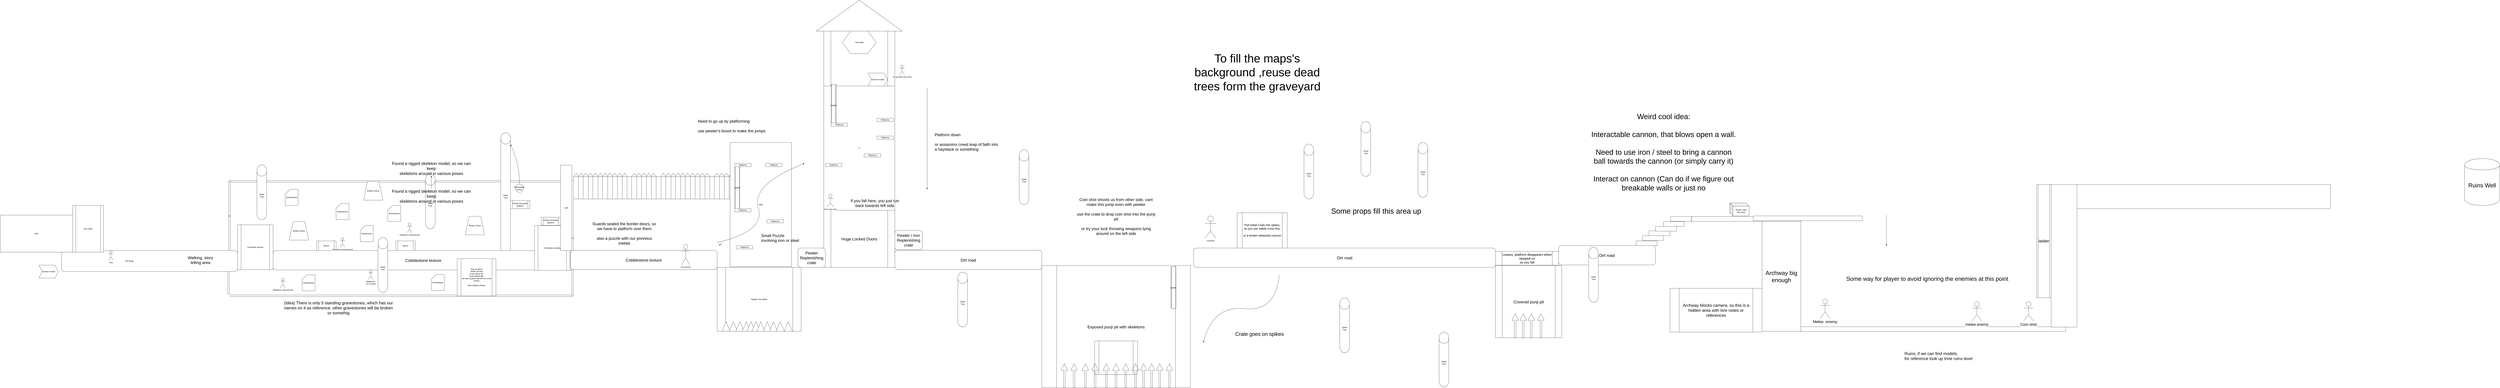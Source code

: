 <mxfile version="12.2.2" type="device" pages="1"><diagram id="YgeTh0hTkdAnpF0geM6E" name="Page-1"><mxGraphModel dx="7503" dy="5603" grid="1" gridSize="10" guides="1" tooltips="1" connect="1" arrows="1" fold="1" page="1" pageScale="1" pageWidth="850" pageHeight="650" math="0" shadow="0"><root><mxCell id="0"/><mxCell id="1" parent="0"/><mxCell id="dnx9Xi0eSsS0xIWIxUIO-264" value="&lt;font style=&quot;font-size: 25px&quot;&gt;Exposed punji pit with skeletons&lt;/font&gt;" style="shape=process;whiteSpace=wrap;html=1;backgroundOutline=1;" parent="1" vertex="1"><mxGeometry x="5880" y="283" width="920" height="757" as="geometry"/></mxCell><mxCell id="dnx9Xi0eSsS0xIWIxUIO-297" value="" style="shape=process;whiteSpace=wrap;html=1;backgroundOutline=1;" parent="1" vertex="1"><mxGeometry x="6207" y="750" width="266" height="208" as="geometry"/></mxCell><mxCell id="dnx9Xi0eSsS0xIWIxUIO-59" value="" style="rounded=0;whiteSpace=wrap;html=1;rotation=90;" parent="1" vertex="1"><mxGeometry x="1908" y="-1302" width="10" height="2125" as="geometry"/></mxCell><mxCell id="dnx9Xi0eSsS0xIWIxUIO-90" value="Dead&lt;br&gt;Tree" style="shape=cylinder;whiteSpace=wrap;html=1;boundedLbl=1;backgroundOutline=1;" parent="1" vertex="1"><mxGeometry x="2530" y="-540" width="60" height="750" as="geometry"/></mxCell><mxCell id="dnx9Xi0eSsS0xIWIxUIO-55" value="" style="rounded=1;whiteSpace=wrap;html=1;" parent="1" vertex="1"><mxGeometry x="-190" y="190" width="1090" height="130" as="geometry"/></mxCell><mxCell id="dnx9Xi0eSsS0xIWIxUIO-3" value="" style="group" parent="1" vertex="1" connectable="0"><mxGeometry x="2980" y="-290" width="32" height="160" as="geometry"/></mxCell><mxCell id="dnx9Xi0eSsS0xIWIxUIO-2" value="" style="rhombus;whiteSpace=wrap;html=1;" parent="dnx9Xi0eSsS0xIWIxUIO-3" vertex="1"><mxGeometry width="32" height="42.667" as="geometry"/></mxCell><mxCell id="dnx9Xi0eSsS0xIWIxUIO-1" value="" style="rounded=0;whiteSpace=wrap;html=1;" parent="dnx9Xi0eSsS0xIWIxUIO-3" vertex="1"><mxGeometry y="21.333" width="32" height="138.667" as="geometry"/></mxCell><mxCell id="dnx9Xi0eSsS0xIWIxUIO-6" value="City Gates" style="shape=process;whiteSpace=wrap;html=1;backgroundOutline=1;" parent="1" vertex="1"><mxGeometry x="-121" y="-90" width="191" height="290" as="geometry"/></mxCell><mxCell id="dnx9Xi0eSsS0xIWIxUIO-7" value="Wall" style="rounded=0;whiteSpace=wrap;html=1;" parent="1" vertex="1"><mxGeometry x="-570" y="-30" width="449" height="230" as="geometry"/></mxCell><mxCell id="dnx9Xi0eSsS0xIWIxUIO-8" value="Dirt Road" style="text;html=1;strokeColor=none;fillColor=none;align=center;verticalAlign=middle;whiteSpace=wrap;rounded=0;" parent="1" vertex="1"><mxGeometry x="170" y="220" width="120" height="70" as="geometry"/></mxCell><mxCell id="dnx9Xi0eSsS0xIWIxUIO-4" value="Jora&lt;br&gt;" style="shape=umlActor;verticalLabelPosition=bottom;labelBackgroundColor=#ffffff;verticalAlign=top;html=1;outlineConnect=0;" parent="1" vertex="1"><mxGeometry x="100" y="190" width="30" height="60" as="geometry"/></mxCell><mxCell id="dnx9Xi0eSsS0xIWIxUIO-54" value="Cannon model" style="shape=step;perimeter=stepPerimeter;whiteSpace=wrap;html=1;fixedSize=1;" parent="1" vertex="1"><mxGeometry x="-330" y="280" width="120" height="80" as="geometry"/></mxCell><mxCell id="dnx9Xi0eSsS0xIWIxUIO-56" value="&lt;font style=&quot;font-size: 25px&quot;&gt;Walking, story telling area&lt;/font&gt;" style="text;html=1;strokeColor=none;fillColor=none;align=center;verticalAlign=middle;whiteSpace=wrap;rounded=0;" parent="1" vertex="1"><mxGeometry x="580" y="135" width="180" height="225" as="geometry"/></mxCell><mxCell id="dnx9Xi0eSsS0xIWIxUIO-57" value="Cementary arcway" style="shape=process;whiteSpace=wrap;html=1;backgroundOutline=1;" parent="1" vertex="1"><mxGeometry x="900" y="30" width="220" height="278" as="geometry"/></mxCell><mxCell id="dnx9Xi0eSsS0xIWIxUIO-58" value="" style="rounded=0;whiteSpace=wrap;html=1;" parent="1" vertex="1"><mxGeometry x="840" y="320" width="10" height="140" as="geometry"/></mxCell><mxCell id="dnx9Xi0eSsS0xIWIxUIO-63" value="w" style="rounded=0;whiteSpace=wrap;html=1;" parent="1" vertex="1"><mxGeometry x="845" y="-240" width="10" height="430" as="geometry"/></mxCell><mxCell id="dnx9Xi0eSsS0xIWIxUIO-64" value="" style="rounded=0;whiteSpace=wrap;html=1;rotation=90;" parent="1" vertex="1"><mxGeometry x="1910" y="-589" width="10" height="2118" as="geometry"/></mxCell><mxCell id="dnx9Xi0eSsS0xIWIxUIO-65" value="Gravestones" style="shape=card;whiteSpace=wrap;html=1;" parent="1" vertex="1"><mxGeometry x="1195" y="-190" width="80" height="100" as="geometry"/></mxCell><mxCell id="dnx9Xi0eSsS0xIWIxUIO-66" value="&lt;font style=&quot;font-size: 25px&quot;&gt;Cobblestone texture&lt;/font&gt;" style="rounded=1;whiteSpace=wrap;html=1;" parent="1" vertex="1"><mxGeometry x="1120" y="190" width="1860" height="120" as="geometry"/></mxCell><mxCell id="dnx9Xi0eSsS0xIWIxUIO-67" value="Gravestones" style="shape=card;whiteSpace=wrap;html=1;" parent="1" vertex="1"><mxGeometry x="1510" y="-101.5" width="80" height="100" as="geometry"/></mxCell><mxCell id="dnx9Xi0eSsS0xIWIxUIO-68" value="Gravestones" style="shape=card;whiteSpace=wrap;html=1;" parent="1" vertex="1"><mxGeometry x="1830" y="-90" width="80" height="100" as="geometry"/></mxCell><mxCell id="dnx9Xi0eSsS0xIWIxUIO-69" value="Gravestones" style="shape=card;whiteSpace=wrap;html=1;" parent="1" vertex="1"><mxGeometry x="1660" y="35" width="80" height="100" as="geometry"/></mxCell><mxCell id="dnx9Xi0eSsS0xIWIxUIO-70" value="Gravestones" style="shape=card;whiteSpace=wrap;html=1;" parent="1" vertex="1"><mxGeometry x="2100" y="338" width="80" height="100" as="geometry"/></mxCell><mxCell id="dnx9Xi0eSsS0xIWIxUIO-71" value="Gravestones" style="shape=card;whiteSpace=wrap;html=1;" parent="1" vertex="1"><mxGeometry x="1300" y="340" width="80" height="100" as="geometry"/></mxCell><mxCell id="dnx9Xi0eSsS0xIWIxUIO-72" value="&lt;font style=&quot;font-size: 26px&quot;&gt;(Idea) There is only 5 standing gravestones, which has our names on it as reference, other gravestones will be broken or somethig&lt;br&gt;&lt;/font&gt;" style="text;html=1;strokeColor=none;fillColor=none;align=center;verticalAlign=middle;whiteSpace=wrap;rounded=0;" parent="1" vertex="1"><mxGeometry x="1180" y="470" width="690" height="150" as="geometry"/></mxCell><mxCell id="dnx9Xi0eSsS0xIWIxUIO-73" value="Broken Grave" style="shape=trapezoid;perimeter=trapezoidPerimeter;whiteSpace=wrap;html=1;" parent="1" vertex="1"><mxGeometry x="1220" y="10" width="120" height="115" as="geometry"/></mxCell><mxCell id="dnx9Xi0eSsS0xIWIxUIO-74" value="Broken Grave" style="shape=trapezoid;perimeter=trapezoidPerimeter;whiteSpace=wrap;html=1;" parent="1" vertex="1"><mxGeometry x="1680" y="-237.5" width="120" height="115" as="geometry"/></mxCell><mxCell id="dnx9Xi0eSsS0xIWIxUIO-75" value="Bench" style="shape=process;whiteSpace=wrap;html=1;backgroundOutline=1;" parent="1" vertex="1"><mxGeometry x="1880" y="130" width="120" height="60" as="geometry"/></mxCell><mxCell id="dnx9Xi0eSsS0xIWIxUIO-76" value="Bench" style="shape=process;whiteSpace=wrap;html=1;backgroundOutline=1;" parent="1" vertex="1"><mxGeometry x="1390" y="130" width="120" height="60" as="geometry"/></mxCell><mxCell id="dnx9Xi0eSsS0xIWIxUIO-77" value="Skeletons Lying around" style="shape=umlActor;verticalLabelPosition=bottom;labelBackgroundColor=#ffffff;verticalAlign=top;html=1;outlineConnect=0;" parent="1" vertex="1"><mxGeometry x="1165" y="360" width="30" height="60" as="geometry"/></mxCell><mxCell id="dnx9Xi0eSsS0xIWIxUIO-79" value="Skeletons&amp;nbsp;&lt;br&gt;on a noose" style="shape=umlActor;verticalLabelPosition=bottom;labelBackgroundColor=#ffffff;verticalAlign=top;html=1;outlineConnect=0;" parent="1" vertex="1"><mxGeometry x="1710" y="308" width="30" height="60" as="geometry"/></mxCell><mxCell id="dnx9Xi0eSsS0xIWIxUIO-80" value="Skeletons Lying around" style="shape=umlActor;verticalLabelPosition=bottom;labelBackgroundColor=#ffffff;verticalAlign=top;html=1;outlineConnect=0;" parent="1" vertex="1"><mxGeometry x="1535" y="109" width="30" height="60" as="geometry"/></mxCell><mxCell id="dnx9Xi0eSsS0xIWIxUIO-81" value="Skeletons Lying around" style="shape=umlActor;verticalLabelPosition=bottom;labelBackgroundColor=#ffffff;verticalAlign=top;html=1;outlineConnect=0;" parent="1" vertex="1"><mxGeometry x="1950" y="18.5" width="30" height="60" as="geometry"/></mxCell><mxCell id="dnx9Xi0eSsS0xIWIxUIO-83" value="Dead&lt;br&gt;Tree" style="shape=cylinder;whiteSpace=wrap;html=1;boundedLbl=1;backgroundOutline=1;" parent="1" vertex="1"><mxGeometry x="1020" y="-341.5" width="60" height="340" as="geometry"/></mxCell><mxCell id="dnx9Xi0eSsS0xIWIxUIO-84" value="Dead&lt;br&gt;Tree" style="shape=cylinder;whiteSpace=wrap;html=1;boundedLbl=1;backgroundOutline=1;" parent="1" vertex="1"><mxGeometry x="1770" y="109" width="60" height="340" as="geometry"/></mxCell><mxCell id="dnx9Xi0eSsS0xIWIxUIO-85" value="Dead&lt;br&gt;Tree" style="shape=cylinder;whiteSpace=wrap;html=1;boundedLbl=1;backgroundOutline=1;" parent="1" vertex="1"><mxGeometry x="2063.5" y="-285" width="60" height="340" as="geometry"/></mxCell><mxCell id="Bvw6SSPPr2dOOr_1kMbz-6" value="" style="edgeStyle=orthogonalEdgeStyle;rounded=0;orthogonalLoop=1;jettySize=auto;html=1;" edge="1" parent="1" source="dnx9Xi0eSsS0xIWIxUIO-82" target="Bvw6SSPPr2dOOr_1kMbz-5"><mxGeometry relative="1" as="geometry"/></mxCell><mxCell id="dnx9Xi0eSsS0xIWIxUIO-82" value="&lt;font style=&quot;font-size: 26px&quot;&gt;Found a rigged skeleton model, so we can keep&lt;br&gt;skeletons around in various poses&lt;br&gt;&lt;/font&gt;" style="text;html=1;strokeColor=none;fillColor=none;align=center;verticalAlign=middle;whiteSpace=wrap;rounded=0;" parent="1" vertex="1"><mxGeometry x="1830" y="-193.5" width="540" height="92" as="geometry"/></mxCell><mxCell id="Bvw6SSPPr2dOOr_1kMbz-5" value="&lt;font style=&quot;font-size: 26px&quot;&gt;Found a rigged skeleton model, so we can keep&lt;br&gt;skeletons around in various poses&lt;br&gt;&lt;/font&gt;" style="text;html=1;strokeColor=none;fillColor=none;align=center;verticalAlign=middle;whiteSpace=wrap;rounded=0;" vertex="1" parent="1"><mxGeometry x="1830" y="-365.5" width="540" height="92" as="geometry"/></mxCell><mxCell id="dnx9Xi0eSsS0xIWIxUIO-88" value="Dug up grave&lt;br&gt;where we find&lt;br&gt;a note about the&amp;nbsp;&lt;br&gt;punji (spike) pits&lt;br&gt;the town guards had left out in the woods&lt;br&gt;&lt;br&gt;Also Obtains Pewter" style="shape=process;whiteSpace=wrap;html=1;backgroundOutline=1;" parent="1" vertex="1"><mxGeometry x="2260" y="240" width="240" height="230" as="geometry"/></mxCell><mxCell id="dnx9Xi0eSsS0xIWIxUIO-89" value="Broken Grave" style="shape=trapezoid;perimeter=trapezoidPerimeter;whiteSpace=wrap;html=1;" parent="1" vertex="1"><mxGeometry x="2310" y="-22.5" width="120" height="115" as="geometry"/></mxCell><mxCell id="dnx9Xi0eSsS0xIWIxUIO-91" value="Cementary archway" style="shape=process;whiteSpace=wrap;html=1;backgroundOutline=1;" parent="1" vertex="1"><mxGeometry x="2739" y="35" width="220" height="278" as="geometry"/></mxCell><mxCell id="dnx9Xi0eSsS0xIWIxUIO-92" value="w" style="rounded=0;whiteSpace=wrap;html=1;" parent="1" vertex="1"><mxGeometry x="2970" y="-245" width="10" height="715" as="geometry"/></mxCell><mxCell id="dnx9Xi0eSsS0xIWIxUIO-93" value="&lt;font style=&quot;font-size: 25px&quot;&gt;Cobblestone texture&lt;/font&gt;" style="rounded=1;whiteSpace=wrap;html=1;" parent="1" vertex="1"><mxGeometry x="2960" y="188" width="910" height="120" as="geometry"/></mxCell><mxCell id="dnx9Xi0eSsS0xIWIxUIO-94" value="&lt;font style=&quot;font-size: 25px&quot;&gt;Guards sealed the border doors, so we have to platform over them&lt;br&gt;&lt;br&gt;also a puzzle with our previous metals&lt;br&gt;&lt;/font&gt;" style="text;html=1;strokeColor=none;fillColor=none;align=center;verticalAlign=middle;whiteSpace=wrap;rounded=0;" parent="1" vertex="1"><mxGeometry x="3090" y="-35" width="410" height="235" as="geometry"/></mxCell><mxCell id="dnx9Xi0eSsS0xIWIxUIO-95" value="" style="group" parent="1" vertex="1" connectable="0"><mxGeometry x="3010" y="-290" width="32" height="160" as="geometry"/></mxCell><mxCell id="dnx9Xi0eSsS0xIWIxUIO-96" value="" style="rhombus;whiteSpace=wrap;html=1;" parent="dnx9Xi0eSsS0xIWIxUIO-95" vertex="1"><mxGeometry width="32" height="42.667" as="geometry"/></mxCell><mxCell id="dnx9Xi0eSsS0xIWIxUIO-97" value="" style="rounded=0;whiteSpace=wrap;html=1;" parent="dnx9Xi0eSsS0xIWIxUIO-95" vertex="1"><mxGeometry y="21.333" width="32" height="138.667" as="geometry"/></mxCell><mxCell id="dnx9Xi0eSsS0xIWIxUIO-98" value="" style="group" parent="1" vertex="1" connectable="0"><mxGeometry x="3070" y="-290" width="32" height="160" as="geometry"/></mxCell><mxCell id="dnx9Xi0eSsS0xIWIxUIO-99" value="" style="rhombus;whiteSpace=wrap;html=1;" parent="dnx9Xi0eSsS0xIWIxUIO-98" vertex="1"><mxGeometry width="32" height="42.667" as="geometry"/></mxCell><mxCell id="dnx9Xi0eSsS0xIWIxUIO-100" value="" style="rounded=0;whiteSpace=wrap;html=1;" parent="dnx9Xi0eSsS0xIWIxUIO-98" vertex="1"><mxGeometry y="21.333" width="32" height="138.667" as="geometry"/></mxCell><mxCell id="dnx9Xi0eSsS0xIWIxUIO-101" value="" style="group" parent="1" vertex="1" connectable="0"><mxGeometry x="3040" y="-290" width="32" height="160" as="geometry"/></mxCell><mxCell id="dnx9Xi0eSsS0xIWIxUIO-102" value="" style="rhombus;whiteSpace=wrap;html=1;" parent="dnx9Xi0eSsS0xIWIxUIO-101" vertex="1"><mxGeometry width="32" height="42.667" as="geometry"/></mxCell><mxCell id="dnx9Xi0eSsS0xIWIxUIO-103" value="" style="rounded=0;whiteSpace=wrap;html=1;" parent="dnx9Xi0eSsS0xIWIxUIO-101" vertex="1"><mxGeometry y="21.333" width="32" height="138.667" as="geometry"/></mxCell><mxCell id="dnx9Xi0eSsS0xIWIxUIO-104" value="" style="group" parent="1" vertex="1" connectable="0"><mxGeometry x="3130" y="-290" width="32" height="160" as="geometry"/></mxCell><mxCell id="dnx9Xi0eSsS0xIWIxUIO-105" value="" style="rhombus;whiteSpace=wrap;html=1;" parent="dnx9Xi0eSsS0xIWIxUIO-104" vertex="1"><mxGeometry width="32" height="42.667" as="geometry"/></mxCell><mxCell id="dnx9Xi0eSsS0xIWIxUIO-106" value="" style="rounded=0;whiteSpace=wrap;html=1;" parent="dnx9Xi0eSsS0xIWIxUIO-104" vertex="1"><mxGeometry y="21.333" width="32" height="138.667" as="geometry"/></mxCell><mxCell id="dnx9Xi0eSsS0xIWIxUIO-110" value="" style="rounded=0;whiteSpace=wrap;html=1;" parent="dnx9Xi0eSsS0xIWIxUIO-104" vertex="1"><mxGeometry x="180" y="21.333" width="32" height="138.667" as="geometry"/></mxCell><mxCell id="dnx9Xi0eSsS0xIWIxUIO-126" value="" style="rounded=0;whiteSpace=wrap;html=1;" parent="dnx9Xi0eSsS0xIWIxUIO-104" vertex="1"><mxGeometry x="360" y="21.333" width="32" height="138.667" as="geometry"/></mxCell><mxCell id="dnx9Xi0eSsS0xIWIxUIO-107" value="" style="group" parent="1" vertex="1" connectable="0"><mxGeometry x="3100" y="-290" width="32" height="160" as="geometry"/></mxCell><mxCell id="dnx9Xi0eSsS0xIWIxUIO-108" value="" style="rhombus;whiteSpace=wrap;html=1;" parent="dnx9Xi0eSsS0xIWIxUIO-107" vertex="1"><mxGeometry width="32" height="42.667" as="geometry"/></mxCell><mxCell id="dnx9Xi0eSsS0xIWIxUIO-109" value="" style="rounded=0;whiteSpace=wrap;html=1;" parent="dnx9Xi0eSsS0xIWIxUIO-107" vertex="1"><mxGeometry y="21.333" width="32" height="138.667" as="geometry"/></mxCell><mxCell id="dnx9Xi0eSsS0xIWIxUIO-111" value="" style="group" parent="1" vertex="1" connectable="0"><mxGeometry x="3280" y="-290" width="32" height="160" as="geometry"/></mxCell><mxCell id="dnx9Xi0eSsS0xIWIxUIO-112" value="" style="rhombus;whiteSpace=wrap;html=1;" parent="dnx9Xi0eSsS0xIWIxUIO-111" vertex="1"><mxGeometry width="32" height="42.667" as="geometry"/></mxCell><mxCell id="dnx9Xi0eSsS0xIWIxUIO-113" value="" style="rounded=0;whiteSpace=wrap;html=1;" parent="dnx9Xi0eSsS0xIWIxUIO-111" vertex="1"><mxGeometry y="21.333" width="32" height="138.667" as="geometry"/></mxCell><mxCell id="dnx9Xi0eSsS0xIWIxUIO-114" value="" style="group" parent="1" vertex="1" connectable="0"><mxGeometry x="3250" y="-290" width="32" height="160" as="geometry"/></mxCell><mxCell id="dnx9Xi0eSsS0xIWIxUIO-115" value="" style="rhombus;whiteSpace=wrap;html=1;" parent="dnx9Xi0eSsS0xIWIxUIO-114" vertex="1"><mxGeometry width="32" height="42.667" as="geometry"/></mxCell><mxCell id="dnx9Xi0eSsS0xIWIxUIO-116" value="" style="rounded=0;whiteSpace=wrap;html=1;" parent="dnx9Xi0eSsS0xIWIxUIO-114" vertex="1"><mxGeometry y="21.333" width="32" height="138.667" as="geometry"/></mxCell><mxCell id="dnx9Xi0eSsS0xIWIxUIO-117" value="" style="group" parent="1" vertex="1" connectable="0"><mxGeometry x="3220" y="-290" width="32" height="160" as="geometry"/></mxCell><mxCell id="dnx9Xi0eSsS0xIWIxUIO-118" value="" style="rhombus;whiteSpace=wrap;html=1;" parent="dnx9Xi0eSsS0xIWIxUIO-117" vertex="1"><mxGeometry width="32" height="42.667" as="geometry"/></mxCell><mxCell id="dnx9Xi0eSsS0xIWIxUIO-119" value="" style="rounded=0;whiteSpace=wrap;html=1;" parent="dnx9Xi0eSsS0xIWIxUIO-117" vertex="1"><mxGeometry y="21.333" width="32" height="138.667" as="geometry"/></mxCell><mxCell id="dnx9Xi0eSsS0xIWIxUIO-120" value="" style="group" parent="1" vertex="1" connectable="0"><mxGeometry x="3190" y="-290" width="32" height="160" as="geometry"/></mxCell><mxCell id="dnx9Xi0eSsS0xIWIxUIO-121" value="" style="rhombus;whiteSpace=wrap;html=1;" parent="dnx9Xi0eSsS0xIWIxUIO-120" vertex="1"><mxGeometry width="32" height="42.667" as="geometry"/></mxCell><mxCell id="dnx9Xi0eSsS0xIWIxUIO-122" value="" style="rounded=0;whiteSpace=wrap;html=1;" parent="dnx9Xi0eSsS0xIWIxUIO-120" vertex="1"><mxGeometry y="21.333" width="32" height="138.667" as="geometry"/></mxCell><mxCell id="dnx9Xi0eSsS0xIWIxUIO-123" value="" style="group" parent="1" vertex="1" connectable="0"><mxGeometry x="3160" y="-290" width="32" height="160" as="geometry"/></mxCell><mxCell id="dnx9Xi0eSsS0xIWIxUIO-124" value="" style="rhombus;whiteSpace=wrap;html=1;" parent="dnx9Xi0eSsS0xIWIxUIO-123" vertex="1"><mxGeometry width="32" height="42.667" as="geometry"/></mxCell><mxCell id="dnx9Xi0eSsS0xIWIxUIO-125" value="" style="rounded=0;whiteSpace=wrap;html=1;" parent="dnx9Xi0eSsS0xIWIxUIO-123" vertex="1"><mxGeometry y="21.333" width="32" height="138.667" as="geometry"/></mxCell><mxCell id="dnx9Xi0eSsS0xIWIxUIO-127" value="" style="group" parent="1" vertex="1" connectable="0"><mxGeometry x="3460" y="-290" width="32" height="160" as="geometry"/></mxCell><mxCell id="dnx9Xi0eSsS0xIWIxUIO-128" value="" style="rhombus;whiteSpace=wrap;html=1;" parent="dnx9Xi0eSsS0xIWIxUIO-127" vertex="1"><mxGeometry width="32" height="42.667" as="geometry"/></mxCell><mxCell id="dnx9Xi0eSsS0xIWIxUIO-129" value="" style="rounded=0;whiteSpace=wrap;html=1;" parent="dnx9Xi0eSsS0xIWIxUIO-127" vertex="1"><mxGeometry y="21.333" width="32" height="138.667" as="geometry"/></mxCell><mxCell id="dnx9Xi0eSsS0xIWIxUIO-130" value="" style="group" parent="1" vertex="1" connectable="0"><mxGeometry x="3430" y="-290" width="32" height="160" as="geometry"/></mxCell><mxCell id="dnx9Xi0eSsS0xIWIxUIO-131" value="" style="rhombus;whiteSpace=wrap;html=1;" parent="dnx9Xi0eSsS0xIWIxUIO-130" vertex="1"><mxGeometry width="32" height="42.667" as="geometry"/></mxCell><mxCell id="dnx9Xi0eSsS0xIWIxUIO-132" value="" style="rounded=0;whiteSpace=wrap;html=1;" parent="dnx9Xi0eSsS0xIWIxUIO-130" vertex="1"><mxGeometry y="21.333" width="32" height="138.667" as="geometry"/></mxCell><mxCell id="dnx9Xi0eSsS0xIWIxUIO-133" value="" style="group" parent="1" vertex="1" connectable="0"><mxGeometry x="3400" y="-290" width="32" height="160" as="geometry"/></mxCell><mxCell id="dnx9Xi0eSsS0xIWIxUIO-134" value="" style="rhombus;whiteSpace=wrap;html=1;" parent="dnx9Xi0eSsS0xIWIxUIO-133" vertex="1"><mxGeometry width="32" height="42.667" as="geometry"/></mxCell><mxCell id="dnx9Xi0eSsS0xIWIxUIO-135" value="" style="rounded=0;whiteSpace=wrap;html=1;" parent="dnx9Xi0eSsS0xIWIxUIO-133" vertex="1"><mxGeometry y="21.333" width="32" height="138.667" as="geometry"/></mxCell><mxCell id="dnx9Xi0eSsS0xIWIxUIO-136" value="" style="group" parent="1" vertex="1" connectable="0"><mxGeometry x="3370" y="-290" width="32" height="160" as="geometry"/></mxCell><mxCell id="dnx9Xi0eSsS0xIWIxUIO-137" value="" style="rhombus;whiteSpace=wrap;html=1;" parent="dnx9Xi0eSsS0xIWIxUIO-136" vertex="1"><mxGeometry width="32" height="42.667" as="geometry"/></mxCell><mxCell id="dnx9Xi0eSsS0xIWIxUIO-138" value="" style="rounded=0;whiteSpace=wrap;html=1;" parent="dnx9Xi0eSsS0xIWIxUIO-136" vertex="1"><mxGeometry y="21.333" width="32" height="138.667" as="geometry"/></mxCell><mxCell id="dnx9Xi0eSsS0xIWIxUIO-139" value="" style="group" parent="1" vertex="1" connectable="0"><mxGeometry x="3340" y="-290" width="32" height="160" as="geometry"/></mxCell><mxCell id="dnx9Xi0eSsS0xIWIxUIO-140" value="" style="rhombus;whiteSpace=wrap;html=1;" parent="dnx9Xi0eSsS0xIWIxUIO-139" vertex="1"><mxGeometry width="32" height="42.667" as="geometry"/></mxCell><mxCell id="dnx9Xi0eSsS0xIWIxUIO-141" value="" style="rounded=0;whiteSpace=wrap;html=1;" parent="dnx9Xi0eSsS0xIWIxUIO-139" vertex="1"><mxGeometry y="21.333" width="32" height="138.667" as="geometry"/></mxCell><mxCell id="dnx9Xi0eSsS0xIWIxUIO-162" value="Regular city spikes" style="shape=process;whiteSpace=wrap;html=1;backgroundOutline=1;" parent="1" vertex="1"><mxGeometry x="3870" y="294" width="520" height="396" as="geometry"/></mxCell><mxCell id="dnx9Xi0eSsS0xIWIxUIO-163" value="" style="triangle;whiteSpace=wrap;html=1;rotation=-90;" parent="1" vertex="1"><mxGeometry x="3895" y="635" width="60" height="50" as="geometry"/></mxCell><mxCell id="dnx9Xi0eSsS0xIWIxUIO-164" value="" style="triangle;whiteSpace=wrap;html=1;rotation=-90;" parent="1" vertex="1"><mxGeometry x="3940" y="635" width="60" height="50" as="geometry"/></mxCell><mxCell id="dnx9Xi0eSsS0xIWIxUIO-165" value="" style="triangle;whiteSpace=wrap;html=1;rotation=-90;" parent="1" vertex="1"><mxGeometry x="3980" y="635" width="60" height="50" as="geometry"/></mxCell><mxCell id="dnx9Xi0eSsS0xIWIxUIO-166" value="" style="triangle;whiteSpace=wrap;html=1;rotation=-90;" parent="1" vertex="1"><mxGeometry x="4020" y="635" width="60" height="50" as="geometry"/></mxCell><mxCell id="dnx9Xi0eSsS0xIWIxUIO-167" value="" style="triangle;whiteSpace=wrap;html=1;rotation=-90;" parent="1" vertex="1"><mxGeometry x="4050" y="635" width="60" height="50" as="geometry"/></mxCell><mxCell id="dnx9Xi0eSsS0xIWIxUIO-168" value="" style="triangle;whiteSpace=wrap;html=1;rotation=-90;" parent="1" vertex="1"><mxGeometry x="4080" y="635" width="60" height="50" as="geometry"/></mxCell><mxCell id="dnx9Xi0eSsS0xIWIxUIO-169" value="" style="triangle;whiteSpace=wrap;html=1;rotation=-90;" parent="1" vertex="1"><mxGeometry x="4110" y="635" width="60" height="50" as="geometry"/></mxCell><mxCell id="dnx9Xi0eSsS0xIWIxUIO-172" value="" style="triangle;whiteSpace=wrap;html=1;rotation=-90;" parent="1" vertex="1"><mxGeometry x="4150" y="635" width="60" height="50" as="geometry"/></mxCell><mxCell id="dnx9Xi0eSsS0xIWIxUIO-173" value="" style="triangle;whiteSpace=wrap;html=1;rotation=-90;" parent="1" vertex="1"><mxGeometry x="4188.5" y="635" width="60" height="50" as="geometry"/></mxCell><mxCell id="dnx9Xi0eSsS0xIWIxUIO-174" value="" style="triangle;whiteSpace=wrap;html=1;rotation=-90;" parent="1" vertex="1"><mxGeometry x="4230" y="635" width="60" height="50" as="geometry"/></mxCell><mxCell id="dnx9Xi0eSsS0xIWIxUIO-175" value="" style="triangle;whiteSpace=wrap;html=1;rotation=-90;" parent="1" vertex="1"><mxGeometry x="4280" y="635" width="60" height="50" as="geometry"/></mxCell><mxCell id="dnx9Xi0eSsS0xIWIxUIO-176" value="&lt;font style=&quot;font-size: 25px&quot;&gt;Huge Locked Doors&lt;/font&gt;" style="shape=process;whiteSpace=wrap;html=1;backgroundOutline=1;" parent="1" vertex="1"><mxGeometry x="4530" y="-60" width="440" height="354" as="geometry"/></mxCell><mxCell id="dnx9Xi0eSsS0xIWIxUIO-180" value="&lt;font style=&quot;font-size: 25px&quot;&gt;Dirt road&lt;/font&gt;" style="rounded=1;whiteSpace=wrap;html=1;" parent="1" vertex="1"><mxGeometry x="4970" y="188" width="910" height="120" as="geometry"/></mxCell><mxCell id="dnx9Xi0eSsS0xIWIxUIO-182" value="1st enemy?" style="shape=umlActor;verticalLabelPosition=bottom;labelBackgroundColor=#ffffff;verticalAlign=top;html=1;outlineConnect=0;" parent="1" vertex="1"><mxGeometry x="3650" y="150" width="50" height="128" as="geometry"/></mxCell><mxCell id="dnx9Xi0eSsS0xIWIxUIO-183" value="Pewter Accesible platform" style="shape=process;whiteSpace=wrap;html=1;backgroundOutline=1;" parent="1" vertex="1"><mxGeometry x="2590" y="-120" width="120" height="50" as="geometry"/></mxCell><mxCell id="dnx9Xi0eSsS0xIWIxUIO-184" value="Interactable noose" style="ellipse;whiteSpace=wrap;html=1;aspect=fixed;" parent="1" vertex="1"><mxGeometry x="2620" y="-221.5" width="50" height="50" as="geometry"/></mxCell><mxCell id="dnx9Xi0eSsS0xIWIxUIO-185" value="" style="curved=1;endArrow=classic;html=1;exitX=0.5;exitY=0;exitDx=0;exitDy=0;entryX=1.009;entryY=0.097;entryDx=0;entryDy=0;entryPerimeter=0;" parent="1" source="dnx9Xi0eSsS0xIWIxUIO-184" target="dnx9Xi0eSsS0xIWIxUIO-90" edge="1"><mxGeometry width="50" height="50" relative="1" as="geometry"><mxPoint x="2620" y="-330" as="sourcePoint"/><mxPoint x="2610" y="-450" as="targetPoint"/><Array as="points"><mxPoint x="2650" y="-330"/></Array></mxGeometry></mxCell><mxCell id="dnx9Xi0eSsS0xIWIxUIO-187" value="" style="group" parent="1" vertex="1" connectable="0"><mxGeometry x="3522" y="-290" width="32" height="160" as="geometry"/></mxCell><mxCell id="dnx9Xi0eSsS0xIWIxUIO-188" value="" style="rhombus;whiteSpace=wrap;html=1;" parent="dnx9Xi0eSsS0xIWIxUIO-187" vertex="1"><mxGeometry width="32" height="42.667" as="geometry"/></mxCell><mxCell id="dnx9Xi0eSsS0xIWIxUIO-189" value="" style="rounded=0;whiteSpace=wrap;html=1;" parent="dnx9Xi0eSsS0xIWIxUIO-187" vertex="1"><mxGeometry y="21.333" width="32" height="138.667" as="geometry"/></mxCell><mxCell id="dnx9Xi0eSsS0xIWIxUIO-190" value="" style="group" parent="1" vertex="1" connectable="0"><mxGeometry x="3582" y="-290" width="32" height="160" as="geometry"/></mxCell><mxCell id="dnx9Xi0eSsS0xIWIxUIO-191" value="" style="rhombus;whiteSpace=wrap;html=1;" parent="dnx9Xi0eSsS0xIWIxUIO-190" vertex="1"><mxGeometry width="32" height="42.667" as="geometry"/></mxCell><mxCell id="dnx9Xi0eSsS0xIWIxUIO-192" value="" style="rounded=0;whiteSpace=wrap;html=1;" parent="dnx9Xi0eSsS0xIWIxUIO-190" vertex="1"><mxGeometry y="21.333" width="32" height="138.667" as="geometry"/></mxCell><mxCell id="dnx9Xi0eSsS0xIWIxUIO-193" value="" style="group" parent="1" vertex="1" connectable="0"><mxGeometry x="3552" y="-290" width="32" height="160" as="geometry"/></mxCell><mxCell id="dnx9Xi0eSsS0xIWIxUIO-194" value="" style="rhombus;whiteSpace=wrap;html=1;" parent="dnx9Xi0eSsS0xIWIxUIO-193" vertex="1"><mxGeometry width="32" height="42.667" as="geometry"/></mxCell><mxCell id="dnx9Xi0eSsS0xIWIxUIO-195" value="" style="rounded=0;whiteSpace=wrap;html=1;" parent="dnx9Xi0eSsS0xIWIxUIO-193" vertex="1"><mxGeometry y="21.333" width="32" height="138.667" as="geometry"/></mxCell><mxCell id="dnx9Xi0eSsS0xIWIxUIO-196" value="" style="group" parent="1" vertex="1" connectable="0"><mxGeometry x="3642" y="-290" width="32" height="160" as="geometry"/></mxCell><mxCell id="dnx9Xi0eSsS0xIWIxUIO-197" value="" style="rhombus;whiteSpace=wrap;html=1;" parent="dnx9Xi0eSsS0xIWIxUIO-196" vertex="1"><mxGeometry width="32" height="42.667" as="geometry"/></mxCell><mxCell id="dnx9Xi0eSsS0xIWIxUIO-198" value="" style="rounded=0;whiteSpace=wrap;html=1;" parent="dnx9Xi0eSsS0xIWIxUIO-196" vertex="1"><mxGeometry y="21.333" width="32" height="138.667" as="geometry"/></mxCell><mxCell id="dnx9Xi0eSsS0xIWIxUIO-199" value="" style="rounded=0;whiteSpace=wrap;html=1;" parent="dnx9Xi0eSsS0xIWIxUIO-196" vertex="1"><mxGeometry x="180" y="21.333" width="32" height="138.667" as="geometry"/></mxCell><mxCell id="dnx9Xi0eSsS0xIWIxUIO-200" value="" style="rounded=0;whiteSpace=wrap;html=1;" parent="dnx9Xi0eSsS0xIWIxUIO-196" vertex="1"><mxGeometry x="360" y="21.333" width="32" height="138.667" as="geometry"/></mxCell><mxCell id="dnx9Xi0eSsS0xIWIxUIO-201" value="" style="group" parent="1" vertex="1" connectable="0"><mxGeometry x="3612" y="-290" width="32" height="160" as="geometry"/></mxCell><mxCell id="dnx9Xi0eSsS0xIWIxUIO-202" value="" style="rhombus;whiteSpace=wrap;html=1;" parent="dnx9Xi0eSsS0xIWIxUIO-201" vertex="1"><mxGeometry width="32" height="42.667" as="geometry"/></mxCell><mxCell id="dnx9Xi0eSsS0xIWIxUIO-203" value="" style="rounded=0;whiteSpace=wrap;html=1;" parent="dnx9Xi0eSsS0xIWIxUIO-201" vertex="1"><mxGeometry y="21.333" width="32" height="138.667" as="geometry"/></mxCell><mxCell id="dnx9Xi0eSsS0xIWIxUIO-204" value="" style="group" parent="1" vertex="1" connectable="0"><mxGeometry x="3792" y="-290" width="32" height="160" as="geometry"/></mxCell><mxCell id="dnx9Xi0eSsS0xIWIxUIO-205" value="" style="rhombus;whiteSpace=wrap;html=1;" parent="dnx9Xi0eSsS0xIWIxUIO-204" vertex="1"><mxGeometry width="32" height="42.667" as="geometry"/></mxCell><mxCell id="dnx9Xi0eSsS0xIWIxUIO-206" value="" style="rounded=0;whiteSpace=wrap;html=1;" parent="dnx9Xi0eSsS0xIWIxUIO-204" vertex="1"><mxGeometry y="21.333" width="32" height="138.667" as="geometry"/></mxCell><mxCell id="dnx9Xi0eSsS0xIWIxUIO-207" value="" style="group" parent="1" vertex="1" connectable="0"><mxGeometry x="3762" y="-290" width="32" height="160" as="geometry"/></mxCell><mxCell id="dnx9Xi0eSsS0xIWIxUIO-208" value="" style="rhombus;whiteSpace=wrap;html=1;" parent="dnx9Xi0eSsS0xIWIxUIO-207" vertex="1"><mxGeometry width="32" height="42.667" as="geometry"/></mxCell><mxCell id="dnx9Xi0eSsS0xIWIxUIO-209" value="" style="rounded=0;whiteSpace=wrap;html=1;" parent="dnx9Xi0eSsS0xIWIxUIO-207" vertex="1"><mxGeometry y="21.333" width="32" height="138.667" as="geometry"/></mxCell><mxCell id="dnx9Xi0eSsS0xIWIxUIO-210" value="" style="group" parent="1" vertex="1" connectable="0"><mxGeometry x="3732" y="-290" width="32" height="160" as="geometry"/></mxCell><mxCell id="dnx9Xi0eSsS0xIWIxUIO-211" value="" style="rhombus;whiteSpace=wrap;html=1;" parent="dnx9Xi0eSsS0xIWIxUIO-210" vertex="1"><mxGeometry width="32" height="42.667" as="geometry"/></mxCell><mxCell id="dnx9Xi0eSsS0xIWIxUIO-212" value="" style="rounded=0;whiteSpace=wrap;html=1;" parent="dnx9Xi0eSsS0xIWIxUIO-210" vertex="1"><mxGeometry y="21.333" width="32" height="138.667" as="geometry"/></mxCell><mxCell id="dnx9Xi0eSsS0xIWIxUIO-213" value="" style="group" parent="1" vertex="1" connectable="0"><mxGeometry x="3702" y="-290" width="32" height="160" as="geometry"/></mxCell><mxCell id="dnx9Xi0eSsS0xIWIxUIO-214" value="" style="rhombus;whiteSpace=wrap;html=1;" parent="dnx9Xi0eSsS0xIWIxUIO-213" vertex="1"><mxGeometry width="32" height="42.667" as="geometry"/></mxCell><mxCell id="dnx9Xi0eSsS0xIWIxUIO-215" value="" style="rounded=0;whiteSpace=wrap;html=1;" parent="dnx9Xi0eSsS0xIWIxUIO-213" vertex="1"><mxGeometry y="21.333" width="32" height="138.667" as="geometry"/></mxCell><mxCell id="dnx9Xi0eSsS0xIWIxUIO-216" value="" style="group" parent="1" vertex="1" connectable="0"><mxGeometry x="3672" y="-290" width="32" height="160" as="geometry"/></mxCell><mxCell id="dnx9Xi0eSsS0xIWIxUIO-217" value="" style="rhombus;whiteSpace=wrap;html=1;" parent="dnx9Xi0eSsS0xIWIxUIO-216" vertex="1"><mxGeometry width="32" height="42.667" as="geometry"/></mxCell><mxCell id="dnx9Xi0eSsS0xIWIxUIO-218" value="" style="rounded=0;whiteSpace=wrap;html=1;" parent="dnx9Xi0eSsS0xIWIxUIO-216" vertex="1"><mxGeometry y="21.333" width="32" height="138.667" as="geometry"/></mxCell><mxCell id="dnx9Xi0eSsS0xIWIxUIO-219" value="" style="group" parent="1" vertex="1" connectable="0"><mxGeometry x="3972" y="-290" width="32" height="160" as="geometry"/></mxCell><mxCell id="dnx9Xi0eSsS0xIWIxUIO-220" value="" style="rhombus;whiteSpace=wrap;html=1;" parent="dnx9Xi0eSsS0xIWIxUIO-219" vertex="1"><mxGeometry width="32" height="42.667" as="geometry"/></mxCell><mxCell id="dnx9Xi0eSsS0xIWIxUIO-221" value="" style="rounded=0;whiteSpace=wrap;html=1;" parent="dnx9Xi0eSsS0xIWIxUIO-219" vertex="1"><mxGeometry y="21.333" width="32" height="138.667" as="geometry"/></mxCell><mxCell id="dnx9Xi0eSsS0xIWIxUIO-222" value="" style="group" parent="1" vertex="1" connectable="0"><mxGeometry x="3942" y="-290" width="32" height="160" as="geometry"/></mxCell><mxCell id="dnx9Xi0eSsS0xIWIxUIO-223" value="" style="rhombus;whiteSpace=wrap;html=1;" parent="dnx9Xi0eSsS0xIWIxUIO-222" vertex="1"><mxGeometry width="32" height="42.667" as="geometry"/></mxCell><mxCell id="dnx9Xi0eSsS0xIWIxUIO-224" value="" style="rounded=0;whiteSpace=wrap;html=1;" parent="dnx9Xi0eSsS0xIWIxUIO-222" vertex="1"><mxGeometry y="21.333" width="32" height="138.667" as="geometry"/></mxCell><mxCell id="dnx9Xi0eSsS0xIWIxUIO-225" value="" style="group" parent="1" vertex="1" connectable="0"><mxGeometry x="3912" y="-290" width="32" height="160" as="geometry"/></mxCell><mxCell id="dnx9Xi0eSsS0xIWIxUIO-226" value="" style="rhombus;whiteSpace=wrap;html=1;" parent="dnx9Xi0eSsS0xIWIxUIO-225" vertex="1"><mxGeometry width="32" height="42.667" as="geometry"/></mxCell><mxCell id="dnx9Xi0eSsS0xIWIxUIO-227" value="" style="rounded=0;whiteSpace=wrap;html=1;" parent="dnx9Xi0eSsS0xIWIxUIO-225" vertex="1"><mxGeometry y="21.333" width="32" height="138.667" as="geometry"/></mxCell><mxCell id="dnx9Xi0eSsS0xIWIxUIO-228" value="" style="group" parent="1" vertex="1" connectable="0"><mxGeometry x="3882" y="-290" width="32" height="160" as="geometry"/></mxCell><mxCell id="dnx9Xi0eSsS0xIWIxUIO-229" value="" style="rhombus;whiteSpace=wrap;html=1;" parent="dnx9Xi0eSsS0xIWIxUIO-228" vertex="1"><mxGeometry width="32" height="42.667" as="geometry"/></mxCell><mxCell id="dnx9Xi0eSsS0xIWIxUIO-230" value="" style="rounded=0;whiteSpace=wrap;html=1;" parent="dnx9Xi0eSsS0xIWIxUIO-228" vertex="1"><mxGeometry y="21.333" width="32" height="138.667" as="geometry"/></mxCell><mxCell id="dnx9Xi0eSsS0xIWIxUIO-231" value="" style="group" parent="1" vertex="1" connectable="0"><mxGeometry x="3852" y="-290" width="32" height="160" as="geometry"/></mxCell><mxCell id="dnx9Xi0eSsS0xIWIxUIO-232" value="" style="rhombus;whiteSpace=wrap;html=1;" parent="dnx9Xi0eSsS0xIWIxUIO-231" vertex="1"><mxGeometry width="32" height="42.667" as="geometry"/></mxCell><mxCell id="dnx9Xi0eSsS0xIWIxUIO-233" value="" style="rounded=0;whiteSpace=wrap;html=1;" parent="dnx9Xi0eSsS0xIWIxUIO-231" vertex="1"><mxGeometry y="21.333" width="32" height="138.667" as="geometry"/></mxCell><mxCell id="dnx9Xi0eSsS0xIWIxUIO-234" value="&lt;font style=&quot;font-size: 25px&quot;&gt;Pewter Replenishing crate&lt;/font&gt;" style="rounded=1;whiteSpace=wrap;html=1;" parent="1" vertex="1"><mxGeometry x="4370" y="174" width="170" height="120" as="geometry"/></mxCell><mxCell id="dnx9Xi0eSsS0xIWIxUIO-236" value="" style="curved=1;endArrow=classic;html=1;" parent="1" edge="1"><mxGeometry width="50" height="50" relative="1" as="geometry"><mxPoint x="3900" y="140" as="sourcePoint"/><mxPoint x="3883.241" y="158.0" as="targetPoint"/><Array as="points"/></mxGeometry></mxCell><mxCell id="dnx9Xi0eSsS0xIWIxUIO-237" value="Wall" style="rounded=0;whiteSpace=wrap;html=1;" parent="1" vertex="1"><mxGeometry x="3950" y="-480" width="380" height="770" as="geometry"/></mxCell><mxCell id="dnx9Xi0eSsS0xIWIxUIO-179" value="&lt;font style=&quot;font-size: 25px&quot;&gt;Need to go up by platforming&lt;br&gt;&lt;br&gt;use pewter's boost to make the jumps&lt;br&gt;&lt;/font&gt;" style="text;html=1;resizable=0;points=[];autosize=1;align=left;verticalAlign=top;spacingTop=-4;" parent="1" vertex="1"><mxGeometry x="3748" y="-630" width="430" height="50" as="geometry"/></mxCell><mxCell id="dnx9Xi0eSsS0xIWIxUIO-181" value="&lt;font style=&quot;font-size: 25px&quot;&gt;Small Puzzle&lt;br&gt;involving iron or steel&lt;br&gt;&lt;/font&gt;" style="text;html=1;resizable=0;points=[];autosize=1;align=left;verticalAlign=top;spacingTop=-4;" parent="1" vertex="1"><mxGeometry x="4140" y="78.5" width="250" height="40" as="geometry"/></mxCell><mxCell id="dnx9Xi0eSsS0xIWIxUIO-177" value="" style="curved=1;endArrow=classic;html=1;" parent="1" edge="1"><mxGeometry width="50" height="50" relative="1" as="geometry"><mxPoint x="3870" y="140" as="sourcePoint"/><mxPoint x="4410" y="-350" as="targetPoint"/><Array as="points"><mxPoint x="4170" y="70"/><mxPoint x="4080" y="-220"/></Array></mxGeometry></mxCell><mxCell id="dnx9Xi0eSsS0xIWIxUIO-238" value="Platforms" style="rounded=0;whiteSpace=wrap;html=1;" parent="1" vertex="1"><mxGeometry x="3988" y="160" width="102" height="20" as="geometry"/></mxCell><mxCell id="dnx9Xi0eSsS0xIWIxUIO-239" value="Platforms" style="rounded=0;whiteSpace=wrap;html=1;" parent="1" vertex="1"><mxGeometry x="4178" y="-1.5" width="102" height="20" as="geometry"/></mxCell><mxCell id="dnx9Xi0eSsS0xIWIxUIO-240" value="Platforms" style="rounded=0;whiteSpace=wrap;html=1;" parent="1" vertex="1"><mxGeometry x="3978" y="-70" width="102" height="20" as="geometry"/></mxCell><mxCell id="dnx9Xi0eSsS0xIWIxUIO-241" value="Platforms" style="rounded=0;whiteSpace=wrap;html=1;" parent="1" vertex="1"><mxGeometry x="3978" y="-350" width="102" height="20" as="geometry"/></mxCell><mxCell id="dnx9Xi0eSsS0xIWIxUIO-242" value="Ladder" style="shape=process;whiteSpace=wrap;html=1;backgroundOutline=1;" parent="1" vertex="1"><mxGeometry x="3979" y="-330" width="31" height="260" as="geometry"/></mxCell><mxCell id="dnx9Xi0eSsS0xIWIxUIO-243" value="Platforms" style="rounded=0;whiteSpace=wrap;html=1;" parent="1" vertex="1"><mxGeometry x="4170" y="-350" width="102" height="20" as="geometry"/></mxCell><mxCell id="dnx9Xi0eSsS0xIWIxUIO-245" value="F" style="rounded=0;whiteSpace=wrap;html=1;" parent="1" vertex="1"><mxGeometry x="4530" y="-830" width="440" height="770" as="geometry"/></mxCell><mxCell id="dnx9Xi0eSsS0xIWIxUIO-246" value="Platforms" style="rounded=0;whiteSpace=wrap;html=1;" parent="1" vertex="1"><mxGeometry x="4540" y="-350" width="102" height="20" as="geometry"/></mxCell><mxCell id="dnx9Xi0eSsS0xIWIxUIO-247" value="Platforms" style="rounded=0;whiteSpace=wrap;html=1;" parent="1" vertex="1"><mxGeometry x="4780" y="-410" width="102" height="20" as="geometry"/></mxCell><mxCell id="dnx9Xi0eSsS0xIWIxUIO-248" value="Platforms" style="rounded=0;whiteSpace=wrap;html=1;" parent="1" vertex="1"><mxGeometry x="4860" y="-520" width="102" height="20" as="geometry"/></mxCell><mxCell id="dnx9Xi0eSsS0xIWIxUIO-252" value="&lt;font style=&quot;font-size: 25px&quot;&gt;If you fall here, you just run back towards left side&lt;/font&gt;" style="text;html=1;strokeColor=none;fillColor=none;align=center;verticalAlign=middle;whiteSpace=wrap;rounded=0;" parent="1" vertex="1"><mxGeometry x="4686" y="-115" width="320" height="20" as="geometry"/></mxCell><mxCell id="dnx9Xi0eSsS0xIWIxUIO-253" value="Platforms" style="rounded=0;whiteSpace=wrap;html=1;" parent="1" vertex="1"><mxGeometry x="4859" y="-630" width="102" height="20" as="geometry"/></mxCell><mxCell id="dnx9Xi0eSsS0xIWIxUIO-254" value="" style="shape=process;whiteSpace=wrap;html=1;backgroundOutline=1;" parent="1" vertex="1"><mxGeometry x="4530" y="-1170" width="440" height="340" as="geometry"/></mxCell><mxCell id="dnx9Xi0eSsS0xIWIxUIO-257" value="" style="triangle;whiteSpace=wrap;html=1;rotation=-90;" parent="1" vertex="1"><mxGeometry x="4654" y="-1532" width="192" height="532" as="geometry"/></mxCell><mxCell id="dnx9Xi0eSsS0xIWIxUIO-258" value="Town Bell" style="shape=hexagon;perimeter=hexagonPerimeter2;whiteSpace=wrap;html=1;" parent="1" vertex="1"><mxGeometry x="4645" y="-1170" width="210" height="140" as="geometry"/></mxCell><mxCell id="dnx9Xi0eSsS0xIWIxUIO-259" value="Jump down from here" style="shape=umlActor;verticalLabelPosition=bottom;labelBackgroundColor=#ffffff;verticalAlign=top;html=1;outlineConnect=0;" parent="1" vertex="1"><mxGeometry x="5000" y="-960" width="30" height="60" as="geometry"/></mxCell><mxCell id="dnx9Xi0eSsS0xIWIxUIO-261" value="" style="endArrow=classic;html=1;" parent="1" edge="1"><mxGeometry width="50" height="50" relative="1" as="geometry"><mxPoint x="5170" y="-820" as="sourcePoint"/><mxPoint x="5170" y="-190" as="targetPoint"/></mxGeometry></mxCell><mxCell id="dnx9Xi0eSsS0xIWIxUIO-262" value="&lt;font style=&quot;font-size: 25px&quot;&gt;Platform down&lt;br&gt;&lt;br&gt;or assassins creed leap of faith into&lt;br&gt;a haystack or something&lt;br&gt;&lt;/font&gt;" style="text;html=1;resizable=0;points=[];autosize=1;align=left;verticalAlign=top;spacingTop=-4;" parent="1" vertex="1"><mxGeometry x="5215" y="-546" width="410" height="70" as="geometry"/></mxCell><mxCell id="dnx9Xi0eSsS0xIWIxUIO-263" value="&lt;font style=&quot;font-size: 25px&quot;&gt;Dirt road&lt;/font&gt;" style="rounded=1;whiteSpace=wrap;html=1;" parent="1" vertex="1"><mxGeometry x="6820" y="174" width="1870" height="120" as="geometry"/></mxCell><mxCell id="dnx9Xi0eSsS0xIWIxUIO-265" value="" style="shape=flexArrow;endArrow=classic;html=1;endWidth=30;endSize=13.558;" parent="1" edge="1"><mxGeometry width="50" height="50" relative="1" as="geometry"><mxPoint x="6020" y="1040" as="sourcePoint"/><mxPoint x="6020" y="890" as="targetPoint"/></mxGeometry></mxCell><mxCell id="dnx9Xi0eSsS0xIWIxUIO-266" value="" style="shape=flexArrow;endArrow=classic;html=1;endWidth=30;endSize=13.558;" parent="1" edge="1"><mxGeometry width="50" height="50" relative="1" as="geometry"><mxPoint x="6080" y="1040" as="sourcePoint"/><mxPoint x="6080" y="890" as="targetPoint"/></mxGeometry></mxCell><mxCell id="dnx9Xi0eSsS0xIWIxUIO-267" value="" style="shape=flexArrow;endArrow=classic;html=1;endWidth=30;endSize=13.558;" parent="1" edge="1"><mxGeometry width="50" height="50" relative="1" as="geometry"><mxPoint x="6210.0" y="1040.0" as="sourcePoint"/><mxPoint x="6210.0" y="890.0" as="targetPoint"/></mxGeometry></mxCell><mxCell id="dnx9Xi0eSsS0xIWIxUIO-268" value="" style="shape=flexArrow;endArrow=classic;html=1;endWidth=30;endSize=13.558;" parent="1" edge="1"><mxGeometry width="50" height="50" relative="1" as="geometry"><mxPoint x="6150.0" y="1040.0" as="sourcePoint"/><mxPoint x="6150.0" y="890.0" as="targetPoint"/></mxGeometry></mxCell><mxCell id="dnx9Xi0eSsS0xIWIxUIO-269" value="" style="shape=flexArrow;endArrow=classic;html=1;endWidth=30;endSize=13.558;" parent="1" edge="1"><mxGeometry width="50" height="50" relative="1" as="geometry"><mxPoint x="6339.5" y="1040.0" as="sourcePoint"/><mxPoint x="6339.5" y="890.0" as="targetPoint"/></mxGeometry></mxCell><mxCell id="dnx9Xi0eSsS0xIWIxUIO-270" value="" style="shape=flexArrow;endArrow=classic;html=1;endWidth=30;endSize=13.558;" parent="1" edge="1"><mxGeometry width="50" height="50" relative="1" as="geometry"><mxPoint x="6279.5" y="1040.0" as="sourcePoint"/><mxPoint x="6279.5" y="890.0" as="targetPoint"/></mxGeometry></mxCell><mxCell id="dnx9Xi0eSsS0xIWIxUIO-271" value="" style="shape=flexArrow;endArrow=classic;html=1;endWidth=30;endSize=13.558;" parent="1" edge="1"><mxGeometry width="50" height="50" relative="1" as="geometry"><mxPoint x="6460.0" y="1040.0" as="sourcePoint"/><mxPoint x="6460.0" y="890.0" as="targetPoint"/></mxGeometry></mxCell><mxCell id="dnx9Xi0eSsS0xIWIxUIO-272" value="" style="shape=flexArrow;endArrow=classic;html=1;endWidth=30;endSize=13.558;" parent="1" edge="1"><mxGeometry width="50" height="50" relative="1" as="geometry"><mxPoint x="6400.0" y="1040.0" as="sourcePoint"/><mxPoint x="6400.0" y="890.0" as="targetPoint"/></mxGeometry></mxCell><mxCell id="dnx9Xi0eSsS0xIWIxUIO-273" value="" style="shape=flexArrow;endArrow=classic;html=1;endWidth=30;endSize=13.558;" parent="1" edge="1"><mxGeometry width="50" height="50" relative="1" as="geometry"><mxPoint x="6610.0" y="1040.0" as="sourcePoint"/><mxPoint x="6610.0" y="890.0" as="targetPoint"/></mxGeometry></mxCell><mxCell id="dnx9Xi0eSsS0xIWIxUIO-274" value="" style="shape=flexArrow;endArrow=classic;html=1;endWidth=30;endSize=13.558;" parent="1" edge="1"><mxGeometry width="50" height="50" relative="1" as="geometry"><mxPoint x="6510.0" y="1040.0" as="sourcePoint"/><mxPoint x="6510.0" y="890.0" as="targetPoint"/></mxGeometry></mxCell><mxCell id="dnx9Xi0eSsS0xIWIxUIO-275" value="" style="shape=flexArrow;endArrow=classic;html=1;endWidth=30;endSize=13.558;" parent="1" edge="1"><mxGeometry width="50" height="50" relative="1" as="geometry"><mxPoint x="6670.0" y="1040.0" as="sourcePoint"/><mxPoint x="6670.0" y="890.0" as="targetPoint"/></mxGeometry></mxCell><mxCell id="dnx9Xi0eSsS0xIWIxUIO-276" value="" style="shape=flexArrow;endArrow=classic;html=1;endWidth=30;endSize=13.558;" parent="1" edge="1"><mxGeometry width="50" height="50" relative="1" as="geometry"><mxPoint x="6560.0" y="1040.0" as="sourcePoint"/><mxPoint x="6560.0" y="890.0" as="targetPoint"/></mxGeometry></mxCell><mxCell id="dnx9Xi0eSsS0xIWIxUIO-277" value="&lt;font style=&quot;font-size: 18px&quot;&gt;Pull metal Crate into spikes, so you can safely cross this,&lt;br&gt;&lt;br&gt;or a broken detached cannon&lt;br&gt;&lt;/font&gt;" style="shape=process;whiteSpace=wrap;html=1;backgroundOutline=1;" parent="1" vertex="1"><mxGeometry x="7090" y="-44.5" width="310" height="219" as="geometry"/></mxCell><mxCell id="dnx9Xi0eSsS0xIWIxUIO-278" value="Cannon model" style="shape=step;perimeter=stepPerimeter;whiteSpace=wrap;html=1;fixedSize=1;" parent="1" vertex="1"><mxGeometry x="4804" y="-910" width="120" height="80" as="geometry"/></mxCell><mxCell id="dnx9Xi0eSsS0xIWIxUIO-279" value="Ladder" style="shape=process;whiteSpace=wrap;html=1;backgroundOutline=1;" parent="1" vertex="1"><mxGeometry x="4575.5" y="-840" width="31" height="260" as="geometry"/></mxCell><mxCell id="dnx9Xi0eSsS0xIWIxUIO-280" value="Platforms" style="rounded=0;whiteSpace=wrap;html=1;" parent="1" vertex="1"><mxGeometry x="4575.5" y="-600" width="102" height="20" as="geometry"/></mxCell><mxCell id="dnx9Xi0eSsS0xIWIxUIO-282" value="First coin shot" style="shape=umlActor;verticalLabelPosition=bottom;labelBackgroundColor=#ffffff;verticalAlign=top;html=1;outlineConnect=0;" parent="1" vertex="1"><mxGeometry x="4551" y="-160" width="40" height="80" as="geometry"/></mxCell><mxCell id="dnx9Xi0eSsS0xIWIxUIO-283" value="Coinshot&lt;br&gt;" style="shape=umlActor;verticalLabelPosition=bottom;labelBackgroundColor=#ffffff;verticalAlign=top;html=1;outlineConnect=0;" parent="1" vertex="1"><mxGeometry x="6890" y="-25" width="70" height="140" as="geometry"/></mxCell><mxCell id="dnx9Xi0eSsS0xIWIxUIO-284" value="&lt;font style=&quot;font-size: 25px&quot;&gt;Coin shot shoots us from other side, cant make this jump even with pewter&lt;br&gt;&lt;br&gt;use the crate to drop coin shot into the punji pit&lt;br&gt;&lt;br&gt;or try your luck throwing weapons lying around on the left side&lt;br&gt;&lt;/font&gt;" style="text;html=1;strokeColor=none;fillColor=none;align=center;verticalAlign=middle;whiteSpace=wrap;rounded=0;" parent="1" vertex="1"><mxGeometry x="6082" y="-32.5" width="516" height="20" as="geometry"/></mxCell><mxCell id="dnx9Xi0eSsS0xIWIxUIO-285" value="&lt;font style=&quot;font-size: 25px&quot;&gt;Pewter / iron&lt;br&gt;Replenishing crate&lt;/font&gt;" style="rounded=1;whiteSpace=wrap;html=1;" parent="1" vertex="1"><mxGeometry x="4970" y="65" width="170" height="120" as="geometry"/></mxCell><mxCell id="dnx9Xi0eSsS0xIWIxUIO-286" value="wall" style="rounded=0;whiteSpace=wrap;html=1;" parent="1" vertex="1"><mxGeometry x="2900" y="-340" width="70" height="530" as="geometry"/></mxCell><mxCell id="dnx9Xi0eSsS0xIWIxUIO-287" value="Pewter Accesible platform" style="shape=process;whiteSpace=wrap;html=1;backgroundOutline=1;" parent="1" vertex="1"><mxGeometry x="2780" y="-16.5" width="120" height="50" as="geometry"/></mxCell><mxCell id="dnx9Xi0eSsS0xIWIxUIO-288" value="&lt;font style=&quot;font-size: 25px&quot;&gt;Covered punji pit&lt;/font&gt;" style="shape=process;whiteSpace=wrap;html=1;backgroundOutline=1;" parent="1" vertex="1"><mxGeometry x="8690" y="283" width="410" height="447" as="geometry"/></mxCell><mxCell id="dnx9Xi0eSsS0xIWIxUIO-289" value="&lt;font style=&quot;font-size: 20px&quot;&gt;Leaves, platform disappears when stepped on&lt;br&gt;so you fall&lt;/font&gt;" style="shape=process;whiteSpace=wrap;html=1;backgroundOutline=1;" parent="1" vertex="1"><mxGeometry x="8690" y="195" width="390" height="85" as="geometry"/></mxCell><mxCell id="dnx9Xi0eSsS0xIWIxUIO-290" value="&lt;font style=&quot;font-size: 72px&quot;&gt;To fill the maps's background ,reuse dead trees form the graveyard&lt;/font&gt;" style="text;html=1;strokeColor=none;fillColor=none;align=center;verticalAlign=middle;whiteSpace=wrap;rounded=0;" parent="1" vertex="1"><mxGeometry x="6778" y="-1191" width="872" height="551" as="geometry"/></mxCell><mxCell id="dnx9Xi0eSsS0xIWIxUIO-291" value="" style="shape=flexArrow;endArrow=classic;html=1;endWidth=30;endSize=13.558;" parent="1" edge="1"><mxGeometry width="50" height="50" relative="1" as="geometry"><mxPoint x="8861.0" y="730.0" as="sourcePoint"/><mxPoint x="8861.0" y="580.0" as="targetPoint"/></mxGeometry></mxCell><mxCell id="dnx9Xi0eSsS0xIWIxUIO-292" value="" style="shape=flexArrow;endArrow=classic;html=1;endWidth=30;endSize=13.558;" parent="1" edge="1"><mxGeometry width="50" height="50" relative="1" as="geometry"><mxPoint x="8911.0" y="730.0" as="sourcePoint"/><mxPoint x="8911.0" y="580.0" as="targetPoint"/></mxGeometry></mxCell><mxCell id="dnx9Xi0eSsS0xIWIxUIO-293" value="" style="shape=flexArrow;endArrow=classic;html=1;endWidth=30;endSize=13.558;" parent="1" edge="1"><mxGeometry width="50" height="50" relative="1" as="geometry"><mxPoint x="8971.0" y="730.0" as="sourcePoint"/><mxPoint x="8971.0" y="580.0" as="targetPoint"/></mxGeometry></mxCell><mxCell id="dnx9Xi0eSsS0xIWIxUIO-294" value="" style="shape=flexArrow;endArrow=classic;html=1;endWidth=30;endSize=13.558;" parent="1" edge="1"><mxGeometry width="50" height="50" relative="1" as="geometry"><mxPoint x="8811.0" y="730.0" as="sourcePoint"/><mxPoint x="8811.0" y="580.0" as="targetPoint"/></mxGeometry></mxCell><mxCell id="dnx9Xi0eSsS0xIWIxUIO-296" value="Ladder" style="shape=process;whiteSpace=wrap;html=1;backgroundOutline=1;" parent="1" vertex="1"><mxGeometry x="6680" y="290" width="31" height="260" as="geometry"/></mxCell><mxCell id="dnx9Xi0eSsS0xIWIxUIO-298" value="" style="curved=1;endArrow=classic;html=1;" parent="1" edge="1"><mxGeometry width="50" height="50" relative="1" as="geometry"><mxPoint x="7350" y="340" as="sourcePoint"/><mxPoint x="6880" y="760" as="targetPoint"/><Array as="points"><mxPoint x="7330" y="570"/><mxPoint x="6940" y="530"/></Array></mxGeometry></mxCell><mxCell id="dnx9Xi0eSsS0xIWIxUIO-299" value="&lt;font style=&quot;font-size: 32px&quot;&gt;Crate goes on spikes&lt;/font&gt;" style="text;html=1;resizable=0;points=[];autosize=1;align=left;verticalAlign=top;spacingTop=-4;" parent="1" vertex="1"><mxGeometry x="7076" y="685" width="320" height="20" as="geometry"/></mxCell><mxCell id="dnx9Xi0eSsS0xIWIxUIO-301" value="" style="rounded=0;whiteSpace=wrap;html=1;" parent="1" vertex="1"><mxGeometry x="9560" y="130" width="130" height="30" as="geometry"/></mxCell><mxCell id="dnx9Xi0eSsS0xIWIxUIO-302" value="&lt;font style=&quot;font-size: 25px&quot;&gt;Dirt road&lt;/font&gt;" style="rounded=1;whiteSpace=wrap;html=1;" parent="1" vertex="1"><mxGeometry x="9080" y="159" width="600" height="120" as="geometry"/></mxCell><mxCell id="dnx9Xi0eSsS0xIWIxUIO-303" value="" style="rounded=0;whiteSpace=wrap;html=1;" parent="1" vertex="1"><mxGeometry x="9600" y="97.5" width="130" height="30" as="geometry"/></mxCell><mxCell id="dnx9Xi0eSsS0xIWIxUIO-304" value="" style="rounded=0;whiteSpace=wrap;html=1;" parent="1" vertex="1"><mxGeometry x="9640" y="67.5" width="130" height="30" as="geometry"/></mxCell><mxCell id="dnx9Xi0eSsS0xIWIxUIO-305" value="" style="rounded=0;whiteSpace=wrap;html=1;" parent="1" vertex="1"><mxGeometry x="9680" y="40" width="130" height="30" as="geometry"/></mxCell><mxCell id="dnx9Xi0eSsS0xIWIxUIO-306" value="" style="rounded=0;whiteSpace=wrap;html=1;" parent="1" vertex="1"><mxGeometry x="9730" y="10" width="130" height="30" as="geometry"/></mxCell><mxCell id="dnx9Xi0eSsS0xIWIxUIO-307" value="" style="rounded=0;whiteSpace=wrap;html=1;" parent="1" vertex="1"><mxGeometry x="9773.5" y="-21.5" width="130" height="30" as="geometry"/></mxCell><mxCell id="Bvw6SSPPr2dOOr_1kMbz-1" value="&lt;font style=&quot;font-size: 46px&quot;&gt;Some props fill this area up&lt;/font&gt;" style="text;html=1;resizable=0;points=[];autosize=1;align=left;verticalAlign=top;spacingTop=-4;" vertex="1" parent="1"><mxGeometry x="7670" y="-85" width="570" height="30" as="geometry"/></mxCell><mxCell id="Bvw6SSPPr2dOOr_1kMbz-2" value="" style="rounded=0;whiteSpace=wrap;html=1;" vertex="1" parent="1"><mxGeometry x="9904" y="-21" width="676" height="30" as="geometry"/></mxCell><mxCell id="Bvw6SSPPr2dOOr_1kMbz-3" value="&lt;font style=&quot;font-size: 46px&quot;&gt;Weird cool idea:&lt;br&gt;&lt;br&gt;Interactable cannon, that blows open a wall.&lt;br&gt;&lt;br&gt;Need to use iron / steel to bring a cannon ball towards the cannon (or simply carry it)&lt;br&gt;&lt;br&gt;Interact on cannon (Can do if we figure out breakable walls or just no&lt;/font&gt;" style="text;html=1;strokeColor=none;fillColor=none;align=center;verticalAlign=middle;whiteSpace=wrap;rounded=0;" vertex="1" parent="1"><mxGeometry x="9266.5" y="-430" width="927" height="20" as="geometry"/></mxCell><mxCell id="Bvw6SSPPr2dOOr_1kMbz-7" value="Dead&lt;br&gt;Tree" style="shape=cylinder;whiteSpace=wrap;html=1;boundedLbl=1;backgroundOutline=1;" vertex="1" parent="1"><mxGeometry x="5740" y="-435" width="60" height="340" as="geometry"/></mxCell><mxCell id="Bvw6SSPPr2dOOr_1kMbz-8" value="Dead&lt;br&gt;Tree" style="shape=cylinder;whiteSpace=wrap;html=1;boundedLbl=1;backgroundOutline=1;" vertex="1" parent="1"><mxGeometry x="5360" y="323.5" width="60" height="340" as="geometry"/></mxCell><mxCell id="Bvw6SSPPr2dOOr_1kMbz-9" value="Dead&lt;br&gt;Tree" style="shape=cylinder;whiteSpace=wrap;html=1;boundedLbl=1;backgroundOutline=1;" vertex="1" parent="1"><mxGeometry x="7503.5" y="-470" width="60" height="340" as="geometry"/></mxCell><mxCell id="Bvw6SSPPr2dOOr_1kMbz-10" value="Dead&lt;br&gt;Tree" style="shape=cylinder;whiteSpace=wrap;html=1;boundedLbl=1;backgroundOutline=1;" vertex="1" parent="1"><mxGeometry x="8210" y="-480" width="60" height="340" as="geometry"/></mxCell><mxCell id="Bvw6SSPPr2dOOr_1kMbz-11" value="Dead&lt;br&gt;Tree" style="shape=cylinder;whiteSpace=wrap;html=1;boundedLbl=1;backgroundOutline=1;" vertex="1" parent="1"><mxGeometry x="9266.5" y="170" width="60" height="340" as="geometry"/></mxCell><mxCell id="Bvw6SSPPr2dOOr_1kMbz-12" value="Dead&lt;br&gt;Tree" style="shape=cylinder;whiteSpace=wrap;html=1;boundedLbl=1;backgroundOutline=1;" vertex="1" parent="1"><mxGeometry x="7856.5" y="-610" width="60" height="340" as="geometry"/></mxCell><mxCell id="Bvw6SSPPr2dOOr_1kMbz-13" value="Dead&lt;br&gt;Tree" style="shape=cylinder;whiteSpace=wrap;html=1;boundedLbl=1;backgroundOutline=1;" vertex="1" parent="1"><mxGeometry x="7725" y="483" width="60" height="340" as="geometry"/></mxCell><mxCell id="Bvw6SSPPr2dOOr_1kMbz-14" value="Dead&lt;br&gt;Tree" style="shape=cylinder;whiteSpace=wrap;html=1;boundedLbl=1;backgroundOutline=1;" vertex="1" parent="1"><mxGeometry x="8340" y="695" width="60" height="340" as="geometry"/></mxCell><mxCell id="Bvw6SSPPr2dOOr_1kMbz-15" value="&lt;font style=&quot;font-size: 36px&quot;&gt;Archway big enough&lt;/font&gt;" style="rounded=0;whiteSpace=wrap;html=1;" vertex="1" parent="1"><mxGeometry x="10340" y="9" width="240" height="681" as="geometry"/></mxCell><mxCell id="Bvw6SSPPr2dOOr_1kMbz-16" value="" style="rounded=0;whiteSpace=wrap;html=1;" vertex="1" parent="1"><mxGeometry x="10580" y="662" width="1640" height="30" as="geometry"/></mxCell><mxCell id="Bvw6SSPPr2dOOr_1kMbz-18" value="&lt;font style=&quot;font-size: 24px&quot;&gt;Melee&amp;nbsp; enemy&lt;/font&gt;" style="shape=umlActor;verticalLabelPosition=bottom;labelBackgroundColor=#ffffff;verticalAlign=top;html=1;outlineConnect=0;" vertex="1" parent="1"><mxGeometry x="10700" y="490" width="60" height="120" as="geometry"/></mxCell><mxCell id="Bvw6SSPPr2dOOr_1kMbz-19" value="&lt;font style=&quot;font-size: 24px&quot;&gt;melee enemy&lt;/font&gt;" style="shape=umlActor;verticalLabelPosition=bottom;labelBackgroundColor=#ffffff;verticalAlign=top;html=1;outlineConnect=0;" vertex="1" parent="1"><mxGeometry x="11640" y="506.5" width="60" height="120" as="geometry"/></mxCell><mxCell id="Bvw6SSPPr2dOOr_1kMbz-20" value="" style="rounded=0;whiteSpace=wrap;html=1;" vertex="1" parent="1"><mxGeometry x="10285" y="-25" width="676" height="30" as="geometry"/></mxCell><mxCell id="Bvw6SSPPr2dOOr_1kMbz-21" value="" style="endArrow=classic;html=1;" edge="1" parent="1"><mxGeometry width="50" height="50" relative="1" as="geometry"><mxPoint x="11110" y="-30" as="sourcePoint"/><mxPoint x="11110" y="160" as="targetPoint"/></mxGeometry></mxCell><mxCell id="Bvw6SSPPr2dOOr_1kMbz-22" value="Pewter crate&lt;br&gt;also steel" style="shape=cube;whiteSpace=wrap;html=1;boundedLbl=1;backgroundOutline=1;darkOpacity=0.05;darkOpacity2=0.1;" vertex="1" parent="1"><mxGeometry x="10140" y="-105" width="120" height="80" as="geometry"/></mxCell><mxCell id="Bvw6SSPPr2dOOr_1kMbz-23" value="" style="rounded=0;whiteSpace=wrap;html=1;" vertex="1" parent="1"><mxGeometry x="12130" y="-220" width="160" height="884" as="geometry"/></mxCell><mxCell id="Bvw6SSPPr2dOOr_1kMbz-25" value="&lt;font style=&quot;font-size: 24px&quot;&gt;Coin shot&lt;/font&gt;" style="shape=umlActor;verticalLabelPosition=bottom;labelBackgroundColor=#ffffff;verticalAlign=top;html=1;outlineConnect=0;" vertex="1" parent="1"><mxGeometry x="11960" y="506.5" width="60" height="120" as="geometry"/></mxCell><mxCell id="Bvw6SSPPr2dOOr_1kMbz-26" value="&lt;font style=&quot;font-size: 24px&quot;&gt;ladder&lt;/font&gt;" style="shape=process;whiteSpace=wrap;html=1;backgroundOutline=1;" vertex="1" parent="1"><mxGeometry x="12040" y="-220" width="90" height="702" as="geometry"/></mxCell><mxCell id="Bvw6SSPPr2dOOr_1kMbz-27" value="&lt;font style=&quot;font-size: 36px&quot;&gt;Some way for player to avoid ignoring the enemies at this point&lt;/font&gt;" style="text;html=1;resizable=0;points=[];autosize=1;align=left;verticalAlign=top;spacingTop=-4;" vertex="1" parent="1"><mxGeometry x="10860" y="340" width="1020" height="20" as="geometry"/></mxCell><mxCell id="Bvw6SSPPr2dOOr_1kMbz-28" value="&lt;font style=&quot;font-size: 26px&quot;&gt;Ruins, if we can find models,&lt;br&gt;for reference look up trine ruins level&lt;/font&gt;" style="text;html=1;resizable=0;points=[];autosize=1;align=left;verticalAlign=top;spacingTop=-4;" vertex="1" parent="1"><mxGeometry x="11220" y="810" width="440" height="40" as="geometry"/></mxCell><mxCell id="Bvw6SSPPr2dOOr_1kMbz-29" value="&lt;font style=&quot;font-size: 26px&quot;&gt;Archway blocks camera, so this is a hidden area with lore notes or references&lt;/font&gt;" style="shape=process;whiteSpace=wrap;html=1;backgroundOutline=1;" vertex="1" parent="1"><mxGeometry x="9770" y="424" width="570" height="271" as="geometry"/></mxCell><mxCell id="Bvw6SSPPr2dOOr_1kMbz-30" value="" style="rounded=0;whiteSpace=wrap;html=1;" vertex="1" parent="1"><mxGeometry x="12290" y="-220" width="1570" height="150" as="geometry"/></mxCell><mxCell id="Bvw6SSPPr2dOOr_1kMbz-31" value="&lt;font style=&quot;font-size: 36px&quot;&gt;Ruins Well&lt;/font&gt;" style="shape=cylinder;whiteSpace=wrap;html=1;boundedLbl=1;backgroundOutline=1;" vertex="1" parent="1"><mxGeometry x="14690" y="-380" width="218" height="290" as="geometry"/></mxCell></root></mxGraphModel></diagram></mxfile>